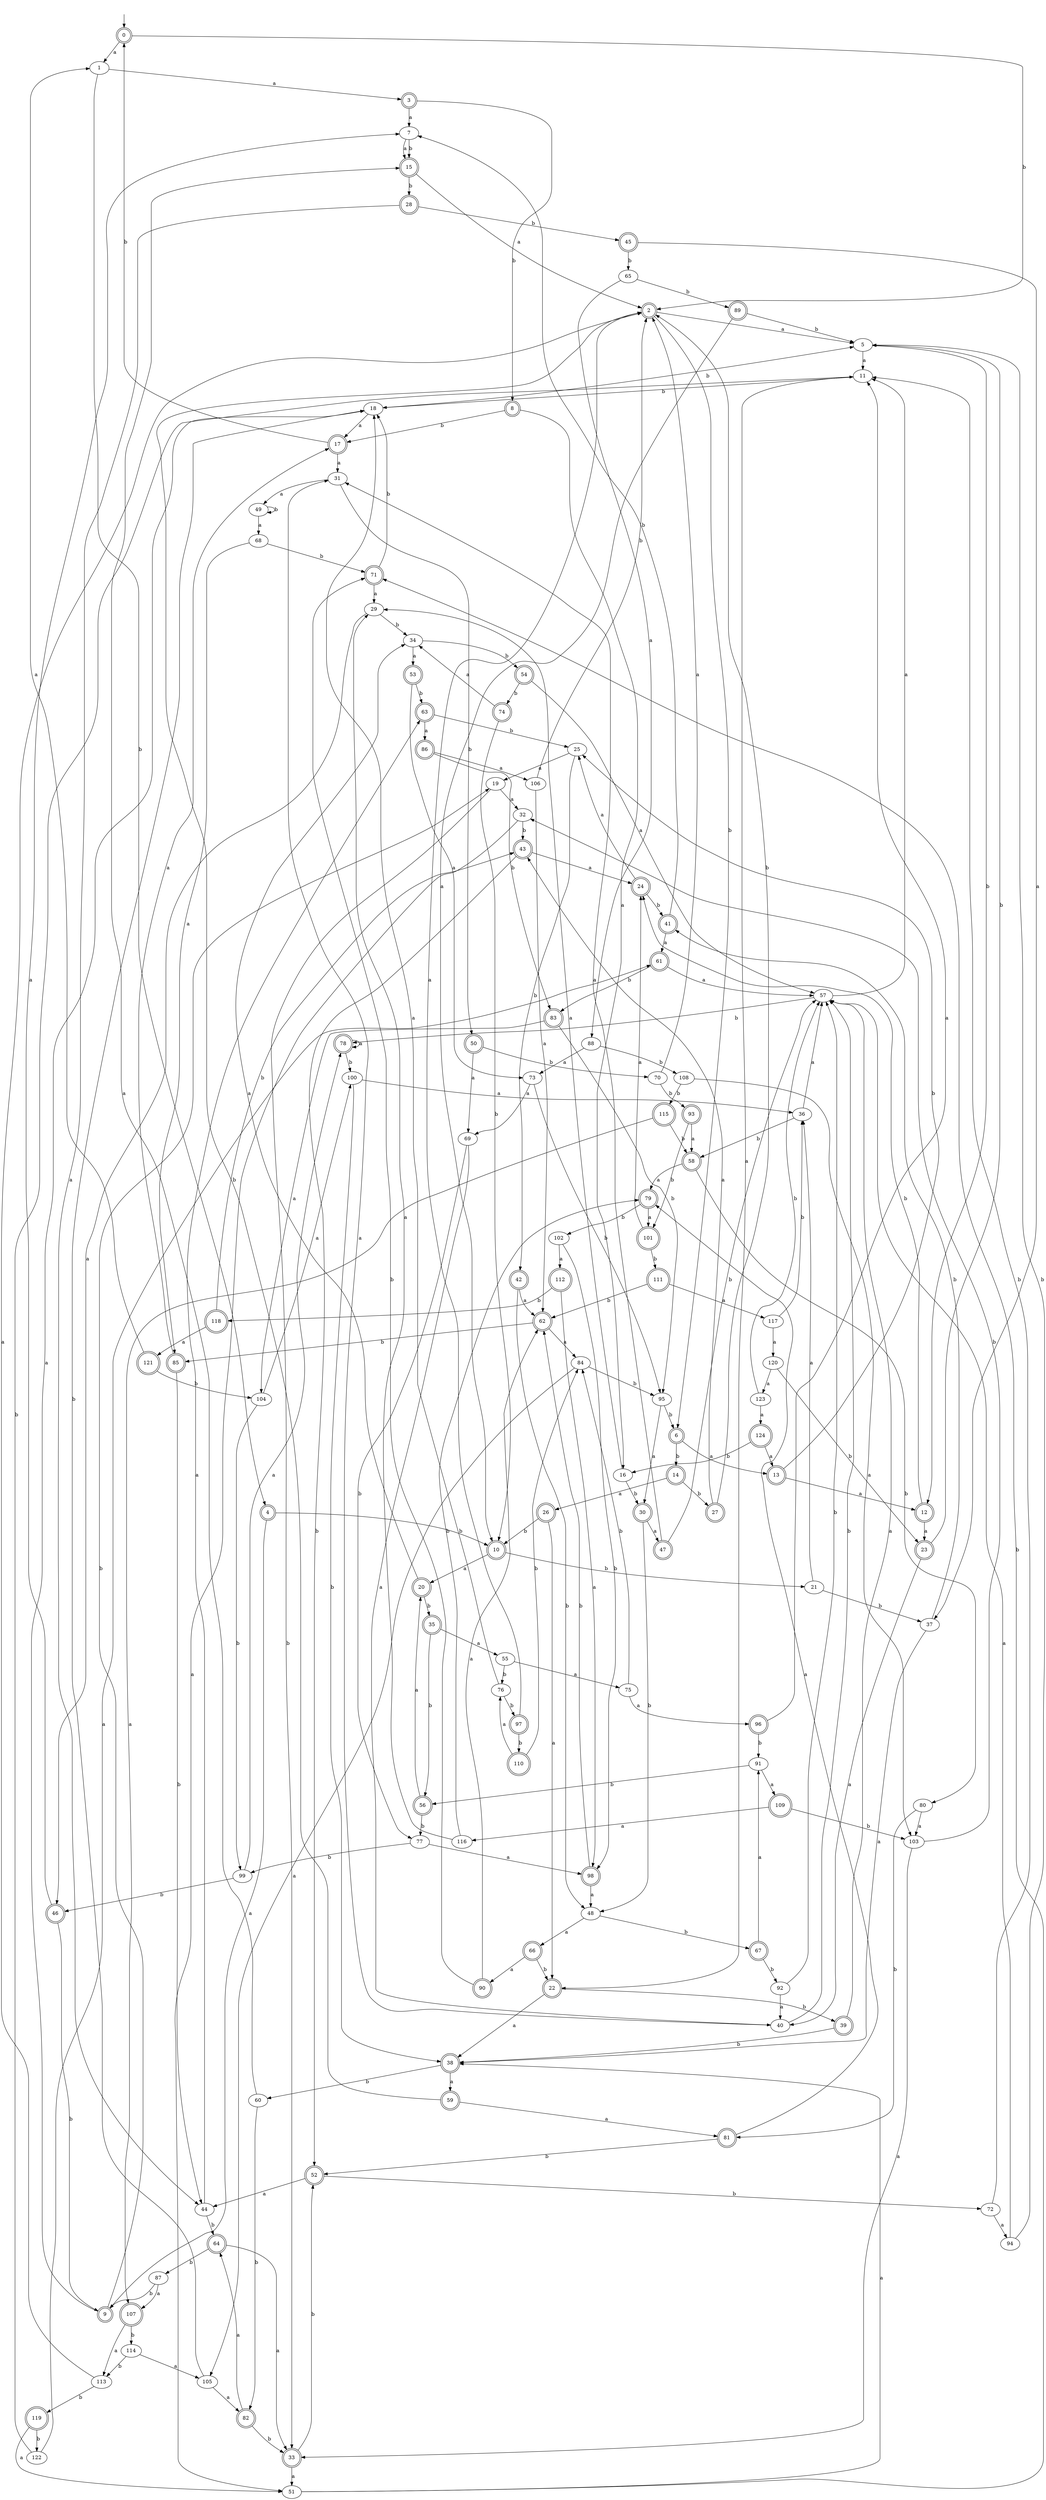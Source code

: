 digraph RandomDFA {
  __start0 [label="", shape=none];
  __start0 -> 0 [label=""];
  0 [shape=circle] [shape=doublecircle]
  0 -> 1 [label="a"]
  0 -> 2 [label="b"]
  1
  1 -> 3 [label="a"]
  1 -> 4 [label="b"]
  2 [shape=doublecircle]
  2 -> 5 [label="a"]
  2 -> 6 [label="b"]
  3 [shape=doublecircle]
  3 -> 7 [label="a"]
  3 -> 8 [label="b"]
  4 [shape=doublecircle]
  4 -> 9 [label="a"]
  4 -> 10 [label="b"]
  5
  5 -> 11 [label="a"]
  5 -> 12 [label="b"]
  6 [shape=doublecircle]
  6 -> 13 [label="a"]
  6 -> 14 [label="b"]
  7
  7 -> 15 [label="a"]
  7 -> 15 [label="b"]
  8 [shape=doublecircle]
  8 -> 16 [label="a"]
  8 -> 17 [label="b"]
  9 [shape=doublecircle]
  9 -> 18 [label="a"]
  9 -> 19 [label="b"]
  10 [shape=doublecircle]
  10 -> 20 [label="a"]
  10 -> 21 [label="b"]
  11
  11 -> 22 [label="a"]
  11 -> 18 [label="b"]
  12 [shape=doublecircle]
  12 -> 23 [label="a"]
  12 -> 24 [label="b"]
  13 [shape=doublecircle]
  13 -> 12 [label="a"]
  13 -> 25 [label="b"]
  14 [shape=doublecircle]
  14 -> 26 [label="a"]
  14 -> 27 [label="b"]
  15 [shape=doublecircle]
  15 -> 2 [label="a"]
  15 -> 28 [label="b"]
  16
  16 -> 29 [label="a"]
  16 -> 30 [label="b"]
  17 [shape=doublecircle]
  17 -> 31 [label="a"]
  17 -> 0 [label="b"]
  18
  18 -> 17 [label="a"]
  18 -> 5 [label="b"]
  19
  19 -> 32 [label="a"]
  19 -> 33 [label="b"]
  20 [shape=doublecircle]
  20 -> 34 [label="a"]
  20 -> 35 [label="b"]
  21
  21 -> 36 [label="a"]
  21 -> 37 [label="b"]
  22 [shape=doublecircle]
  22 -> 38 [label="a"]
  22 -> 39 [label="b"]
  23 [shape=doublecircle]
  23 -> 40 [label="a"]
  23 -> 5 [label="b"]
  24 [shape=doublecircle]
  24 -> 25 [label="a"]
  24 -> 41 [label="b"]
  25
  25 -> 19 [label="a"]
  25 -> 42 [label="b"]
  26 [shape=doublecircle]
  26 -> 22 [label="a"]
  26 -> 10 [label="b"]
  27 [shape=doublecircle]
  27 -> 43 [label="a"]
  27 -> 2 [label="b"]
  28 [shape=doublecircle]
  28 -> 44 [label="a"]
  28 -> 45 [label="b"]
  29
  29 -> 46 [label="a"]
  29 -> 34 [label="b"]
  30 [shape=doublecircle]
  30 -> 47 [label="a"]
  30 -> 48 [label="b"]
  31
  31 -> 49 [label="a"]
  31 -> 50 [label="b"]
  32
  32 -> 51 [label="a"]
  32 -> 43 [label="b"]
  33 [shape=doublecircle]
  33 -> 51 [label="a"]
  33 -> 52 [label="b"]
  34
  34 -> 53 [label="a"]
  34 -> 54 [label="b"]
  35 [shape=doublecircle]
  35 -> 55 [label="a"]
  35 -> 56 [label="b"]
  36
  36 -> 57 [label="a"]
  36 -> 58 [label="b"]
  37
  37 -> 38 [label="a"]
  37 -> 41 [label="b"]
  38 [shape=doublecircle]
  38 -> 59 [label="a"]
  38 -> 60 [label="b"]
  39 [shape=doublecircle]
  39 -> 57 [label="a"]
  39 -> 38 [label="b"]
  40
  40 -> 31 [label="a"]
  40 -> 57 [label="b"]
  41 [shape=doublecircle]
  41 -> 61 [label="a"]
  41 -> 7 [label="b"]
  42 [shape=doublecircle]
  42 -> 62 [label="a"]
  42 -> 48 [label="b"]
  43 [shape=doublecircle]
  43 -> 24 [label="a"]
  43 -> 52 [label="b"]
  44
  44 -> 63 [label="a"]
  44 -> 64 [label="b"]
  45 [shape=doublecircle]
  45 -> 37 [label="a"]
  45 -> 65 [label="b"]
  46 [shape=doublecircle]
  46 -> 7 [label="a"]
  46 -> 9 [label="b"]
  47 [shape=doublecircle]
  47 -> 31 [label="a"]
  47 -> 57 [label="b"]
  48
  48 -> 66 [label="a"]
  48 -> 67 [label="b"]
  49
  49 -> 68 [label="a"]
  49 -> 49 [label="b"]
  50 [shape=doublecircle]
  50 -> 69 [label="a"]
  50 -> 70 [label="b"]
  51
  51 -> 38 [label="a"]
  51 -> 71 [label="b"]
  52 [shape=doublecircle]
  52 -> 44 [label="a"]
  52 -> 72 [label="b"]
  53 [shape=doublecircle]
  53 -> 73 [label="a"]
  53 -> 63 [label="b"]
  54 [shape=doublecircle]
  54 -> 57 [label="a"]
  54 -> 74 [label="b"]
  55
  55 -> 75 [label="a"]
  55 -> 76 [label="b"]
  56 [shape=doublecircle]
  56 -> 20 [label="a"]
  56 -> 77 [label="b"]
  57
  57 -> 11 [label="a"]
  57 -> 78 [label="b"]
  58 [shape=doublecircle]
  58 -> 79 [label="a"]
  58 -> 80 [label="b"]
  59 [shape=doublecircle]
  59 -> 81 [label="a"]
  59 -> 2 [label="b"]
  60
  60 -> 15 [label="a"]
  60 -> 82 [label="b"]
  61 [shape=doublecircle]
  61 -> 57 [label="a"]
  61 -> 83 [label="b"]
  62 [shape=doublecircle]
  62 -> 84 [label="a"]
  62 -> 85 [label="b"]
  63 [shape=doublecircle]
  63 -> 86 [label="a"]
  63 -> 25 [label="b"]
  64 [shape=doublecircle]
  64 -> 33 [label="a"]
  64 -> 87 [label="b"]
  65
  65 -> 88 [label="a"]
  65 -> 89 [label="b"]
  66 [shape=doublecircle]
  66 -> 90 [label="a"]
  66 -> 22 [label="b"]
  67 [shape=doublecircle]
  67 -> 91 [label="a"]
  67 -> 92 [label="b"]
  68
  68 -> 85 [label="a"]
  68 -> 71 [label="b"]
  69
  69 -> 40 [label="a"]
  69 -> 77 [label="b"]
  70
  70 -> 2 [label="a"]
  70 -> 93 [label="b"]
  71 [shape=doublecircle]
  71 -> 29 [label="a"]
  71 -> 18 [label="b"]
  72
  72 -> 94 [label="a"]
  72 -> 11 [label="b"]
  73
  73 -> 69 [label="a"]
  73 -> 95 [label="b"]
  74 [shape=doublecircle]
  74 -> 34 [label="a"]
  74 -> 10 [label="b"]
  75
  75 -> 96 [label="a"]
  75 -> 84 [label="b"]
  76
  76 -> 18 [label="a"]
  76 -> 97 [label="b"]
  77
  77 -> 98 [label="a"]
  77 -> 99 [label="b"]
  78 [shape=doublecircle]
  78 -> 78 [label="a"]
  78 -> 100 [label="b"]
  79 [shape=doublecircle]
  79 -> 101 [label="a"]
  79 -> 102 [label="b"]
  80
  80 -> 103 [label="a"]
  80 -> 81 [label="b"]
  81 [shape=doublecircle]
  81 -> 79 [label="a"]
  81 -> 52 [label="b"]
  82 [shape=doublecircle]
  82 -> 64 [label="a"]
  82 -> 33 [label="b"]
  83 [shape=doublecircle]
  83 -> 104 [label="a"]
  83 -> 95 [label="b"]
  84
  84 -> 105 [label="a"]
  84 -> 95 [label="b"]
  85 [shape=doublecircle]
  85 -> 17 [label="a"]
  85 -> 44 [label="b"]
  86 [shape=doublecircle]
  86 -> 106 [label="a"]
  86 -> 83 [label="b"]
  87
  87 -> 107 [label="a"]
  87 -> 9 [label="b"]
  88
  88 -> 73 [label="a"]
  88 -> 108 [label="b"]
  89 [shape=doublecircle]
  89 -> 10 [label="a"]
  89 -> 5 [label="b"]
  90 [shape=doublecircle]
  90 -> 62 [label="a"]
  90 -> 71 [label="b"]
  91
  91 -> 109 [label="a"]
  91 -> 56 [label="b"]
  92
  92 -> 40 [label="a"]
  92 -> 57 [label="b"]
  93 [shape=doublecircle]
  93 -> 58 [label="a"]
  93 -> 101 [label="b"]
  94
  94 -> 57 [label="a"]
  94 -> 5 [label="b"]
  95
  95 -> 30 [label="a"]
  95 -> 6 [label="b"]
  96 [shape=doublecircle]
  96 -> 11 [label="a"]
  96 -> 91 [label="b"]
  97 [shape=doublecircle]
  97 -> 2 [label="a"]
  97 -> 110 [label="b"]
  98 [shape=doublecircle]
  98 -> 48 [label="a"]
  98 -> 62 [label="b"]
  99
  99 -> 78 [label="a"]
  99 -> 46 [label="b"]
  100
  100 -> 36 [label="a"]
  100 -> 38 [label="b"]
  101 [shape=doublecircle]
  101 -> 24 [label="a"]
  101 -> 111 [label="b"]
  102
  102 -> 112 [label="a"]
  102 -> 98 [label="b"]
  103
  103 -> 33 [label="a"]
  103 -> 32 [label="b"]
  104
  104 -> 100 [label="a"]
  104 -> 99 [label="b"]
  105
  105 -> 82 [label="a"]
  105 -> 18 [label="b"]
  106
  106 -> 62 [label="a"]
  106 -> 2 [label="b"]
  107 [shape=doublecircle]
  107 -> 113 [label="a"]
  107 -> 114 [label="b"]
  108
  108 -> 103 [label="a"]
  108 -> 115 [label="b"]
  109 [shape=doublecircle]
  109 -> 116 [label="a"]
  109 -> 103 [label="b"]
  110 [shape=doublecircle]
  110 -> 76 [label="a"]
  110 -> 84 [label="b"]
  111 [shape=doublecircle]
  111 -> 117 [label="a"]
  111 -> 62 [label="b"]
  112 [shape=doublecircle]
  112 -> 98 [label="a"]
  112 -> 118 [label="b"]
  113
  113 -> 2 [label="a"]
  113 -> 119 [label="b"]
  114
  114 -> 105 [label="a"]
  114 -> 113 [label="b"]
  115 [shape=doublecircle]
  115 -> 107 [label="a"]
  115 -> 58 [label="b"]
  116
  116 -> 29 [label="a"]
  116 -> 79 [label="b"]
  117
  117 -> 120 [label="a"]
  117 -> 36 [label="b"]
  118 [shape=doublecircle]
  118 -> 121 [label="a"]
  118 -> 43 [label="b"]
  119 [shape=doublecircle]
  119 -> 51 [label="a"]
  119 -> 122 [label="b"]
  120
  120 -> 123 [label="a"]
  120 -> 23 [label="b"]
  121 [shape=doublecircle]
  121 -> 1 [label="a"]
  121 -> 104 [label="b"]
  122
  122 -> 61 [label="a"]
  122 -> 11 [label="b"]
  123
  123 -> 124 [label="a"]
  123 -> 57 [label="b"]
  124 [shape=doublecircle]
  124 -> 13 [label="a"]
  124 -> 16 [label="b"]
}
